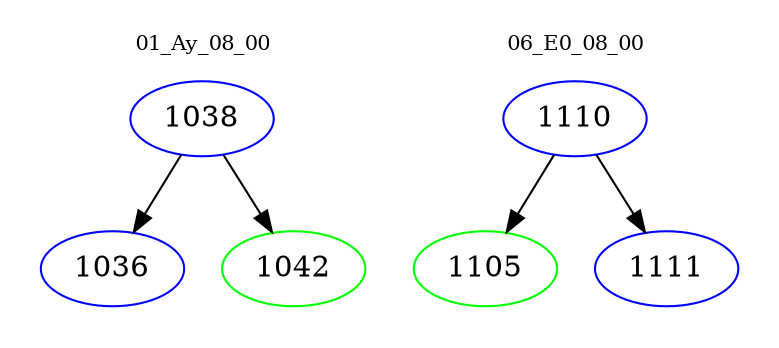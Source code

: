 digraph{
subgraph cluster_0 {
color = white
label = "01_Ay_08_00";
fontsize=10;
T0_1038 [label="1038", color="blue"]
T0_1038 -> T0_1036 [color="black"]
T0_1036 [label="1036", color="blue"]
T0_1038 -> T0_1042 [color="black"]
T0_1042 [label="1042", color="green"]
}
subgraph cluster_1 {
color = white
label = "06_E0_08_00";
fontsize=10;
T1_1110 [label="1110", color="blue"]
T1_1110 -> T1_1105 [color="black"]
T1_1105 [label="1105", color="green"]
T1_1110 -> T1_1111 [color="black"]
T1_1111 [label="1111", color="blue"]
}
}
